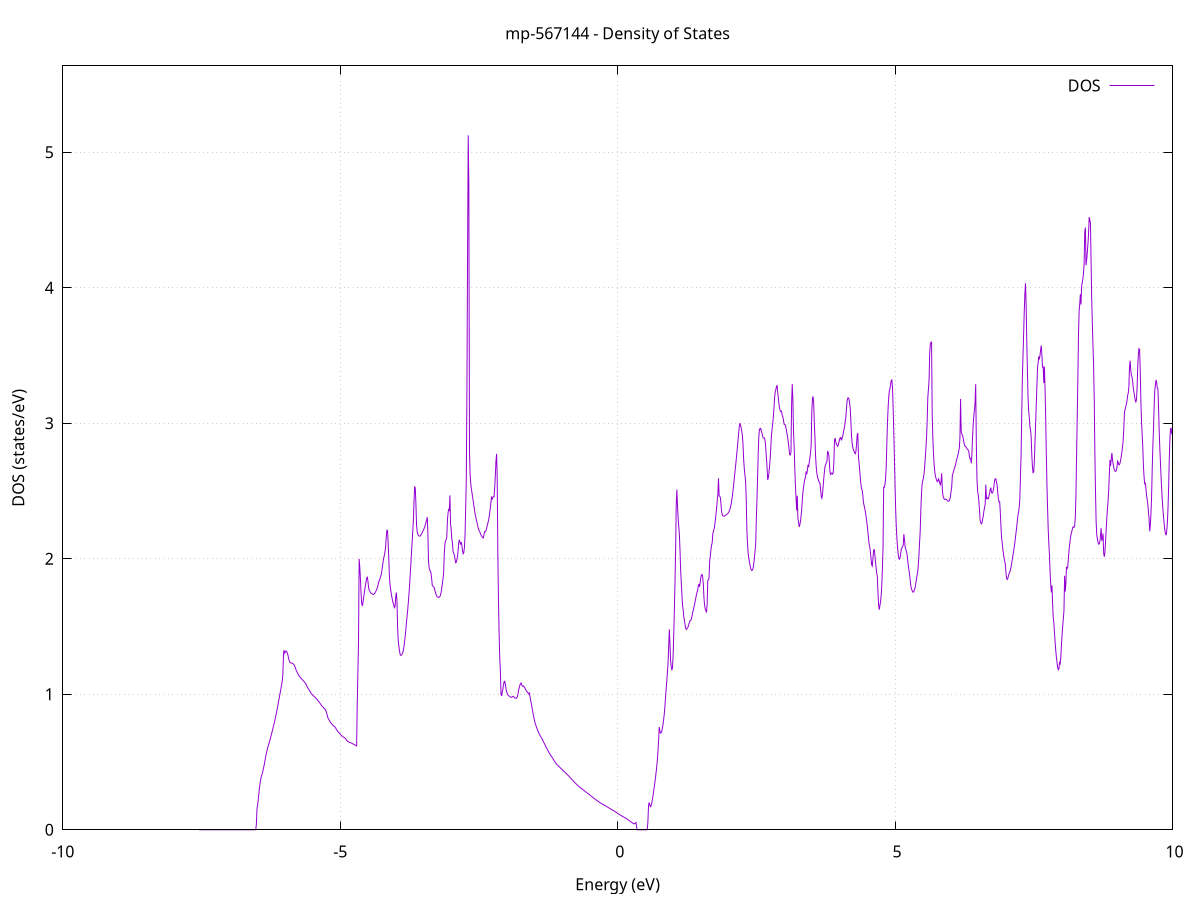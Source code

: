 set title 'mp-567144 - Density of States'
set xlabel 'Energy (eV)'
set ylabel 'DOS (states/eV)'
set grid
set xrange [-10:10]
set yrange [0:5.638]
set xzeroaxis lt -1
set terminal png size 800,600
set output 'mp-567144_dos_gnuplot.png'
plot '-' using 1:2 with lines title 'DOS'
-7.544700 0.000000
-7.533300 0.000000
-7.522000 0.000000
-7.510600 0.000000
-7.499200 0.000000
-7.487900 0.000000
-7.476500 0.000000
-7.465200 0.000000
-7.453800 0.000000
-7.442400 0.000000
-7.431100 0.000000
-7.419700 0.000000
-7.408300 0.000000
-7.397000 0.000000
-7.385600 0.000000
-7.374300 0.000000
-7.362900 0.000000
-7.351500 0.000000
-7.340200 0.000000
-7.328800 0.000000
-7.317400 0.000000
-7.306100 0.000000
-7.294700 0.000000
-7.283400 0.000000
-7.272000 0.000000
-7.260600 0.000000
-7.249300 0.000000
-7.237900 0.000000
-7.226600 0.000000
-7.215200 0.000000
-7.203800 0.000000
-7.192500 0.000000
-7.181100 0.000000
-7.169700 0.000000
-7.158400 0.000000
-7.147000 0.000000
-7.135700 0.000000
-7.124300 0.000000
-7.112900 0.000000
-7.101600 0.000000
-7.090200 0.000000
-7.078800 0.000000
-7.067500 0.000000
-7.056100 0.000000
-7.044800 0.000000
-7.033400 0.000000
-7.022000 0.000000
-7.010700 0.000000
-6.999300 0.000000
-6.988000 0.000000
-6.976600 0.000000
-6.965200 0.000000
-6.953900 0.000000
-6.942500 0.000000
-6.931100 0.000000
-6.919800 0.000000
-6.908400 0.000000
-6.897100 0.000000
-6.885700 0.000000
-6.874300 0.000000
-6.863000 0.000000
-6.851600 0.000000
-6.840200 0.000000
-6.828900 0.000000
-6.817500 0.000000
-6.806200 0.000000
-6.794800 0.000000
-6.783400 0.000000
-6.772100 0.000000
-6.760700 0.000000
-6.749400 0.000000
-6.738000 0.000000
-6.726600 0.000000
-6.715300 0.000000
-6.703900 0.000000
-6.692500 0.000000
-6.681200 0.000000
-6.669800 0.000000
-6.658500 0.000000
-6.647100 0.000000
-6.635700 0.000000
-6.624400 0.000000
-6.613000 0.000000
-6.601600 0.000000
-6.590300 0.000000
-6.578900 0.000000
-6.567600 0.000000
-6.556200 0.000000
-6.544800 0.000000
-6.533500 0.000000
-6.522100 0.000000
-6.510800 0.043400
-6.499400 0.158200
-6.488000 0.184500
-6.476700 0.225600
-6.465300 0.269200
-6.453900 0.315200
-6.442600 0.350100
-6.431200 0.376000
-6.419900 0.396600
-6.408500 0.409000
-6.397100 0.426600
-6.385800 0.447200
-6.374400 0.470100
-6.363000 0.494500
-6.351700 0.519400
-6.340300 0.544700
-6.329000 0.567900
-6.317600 0.587500
-6.306200 0.606200
-6.294900 0.622900
-6.283500 0.636900
-6.272200 0.653700
-6.260800 0.671500
-6.249400 0.689300
-6.238100 0.706600
-6.226700 0.725000
-6.215300 0.743700
-6.204000 0.762500
-6.192600 0.781900
-6.181300 0.801800
-6.169900 0.823000
-6.158500 0.845300
-6.147200 0.867900
-6.135800 0.891000
-6.124400 0.915200
-6.113100 0.940900
-6.101700 0.967100
-6.090400 0.993000
-6.079000 1.018600
-6.067600 1.043800
-6.056300 1.070100
-6.044900 1.096500
-6.033600 1.150500
-6.022200 1.300400
-6.010800 1.325400
-5.999500 1.303300
-5.988100 1.314800
-5.976700 1.319000
-5.965400 1.315400
-5.954000 1.305000
-5.942700 1.288900
-5.931300 1.268600
-5.919900 1.248900
-5.908600 1.237300
-5.897200 1.233100
-5.885800 1.232000
-5.874500 1.230300
-5.863100 1.228000
-5.851800 1.225400
-5.840400 1.222100
-5.829000 1.215900
-5.817700 1.205500
-5.806300 1.192600
-5.795000 1.179600
-5.783600 1.168800
-5.772200 1.158900
-5.760900 1.149900
-5.749500 1.141600
-5.738100 1.134400
-5.726800 1.127800
-5.715400 1.122600
-5.704100 1.117400
-5.692700 1.112200
-5.681300 1.107100
-5.670000 1.101900
-5.658600 1.096900
-5.647200 1.091700
-5.635900 1.086100
-5.624500 1.080100
-5.613200 1.072800
-5.601800 1.060300
-5.590400 1.051300
-5.579100 1.043800
-5.567700 1.036500
-5.556400 1.029300
-5.545000 1.021800
-5.533600 1.013900
-5.522300 1.005900
-5.510900 1.000100
-5.499500 0.995100
-5.488200 0.990500
-5.476800 0.986200
-5.465500 0.982000
-5.454100 0.977600
-5.442700 0.972700
-5.431400 0.967600
-5.420000 0.962500
-5.408600 0.957100
-5.397300 0.951600
-5.385900 0.945800
-5.374600 0.939700
-5.363200 0.933100
-5.351800 0.926100
-5.340500 0.919400
-5.329100 0.913300
-5.317800 0.907900
-5.306400 0.903800
-5.295000 0.898300
-5.283700 0.894600
-5.272300 0.889700
-5.260900 0.881000
-5.249600 0.868400
-5.238200 0.852200
-5.226900 0.832600
-5.215500 0.821700
-5.204100 0.813200
-5.192800 0.805100
-5.181400 0.797500
-5.170000 0.790400
-5.158700 0.783900
-5.147300 0.778100
-5.136000 0.772900
-5.124600 0.768400
-5.113200 0.764900
-5.101900 0.762600
-5.090500 0.756700
-5.079200 0.748400
-5.067800 0.740700
-5.056400 0.733600
-5.045100 0.727300
-5.033700 0.721600
-5.022300 0.715800
-5.011000 0.710600
-4.999600 0.705600
-4.988300 0.700500
-4.976900 0.695600
-4.965500 0.691400
-4.954200 0.687800
-4.942800 0.684600
-4.931400 0.681600
-4.920100 0.678800
-4.908700 0.674500
-4.897400 0.668800
-4.886000 0.661800
-4.874600 0.655900
-4.863300 0.651600
-4.851900 0.648900
-4.840500 0.646900
-4.829200 0.644900
-4.817800 0.642900
-4.806500 0.640900
-4.795100 0.638700
-4.783700 0.636500
-4.772400 0.634200
-4.761000 0.631800
-4.749700 0.629400
-4.738300 0.626800
-4.726900 0.624200
-4.715600 0.621600
-4.704200 0.619000
-4.692800 0.939000
-4.681500 1.163800
-4.670100 1.395200
-4.658800 1.999000
-4.647400 1.938100
-4.636000 1.852200
-4.624700 1.749400
-4.613300 1.674700
-4.601900 1.651100
-4.590600 1.675100
-4.579200 1.710000
-4.567900 1.743300
-4.556500 1.775100
-4.545100 1.805100
-4.533800 1.833500
-4.522400 1.859100
-4.511100 1.864200
-4.499700 1.830700
-4.488300 1.785400
-4.477000 1.768900
-4.465600 1.758600
-4.454200 1.749900
-4.442900 1.744600
-4.431500 1.742500
-4.420200 1.741100
-4.408800 1.738100
-4.397400 1.736700
-4.386100 1.740600
-4.374700 1.746700
-4.363300 1.755700
-4.352000 1.765600
-4.340600 1.776500
-4.329300 1.788900
-4.317900 1.805900
-4.306500 1.830100
-4.295200 1.840300
-4.283800 1.853000
-4.272500 1.867900
-4.261100 1.882500
-4.249700 1.911600
-4.238400 1.943200
-4.227000 1.977500
-4.215600 2.006700
-4.204300 2.025700
-4.192900 2.052100
-4.181600 2.086600
-4.170200 2.161400
-4.158800 2.211400
-4.147500 2.209100
-4.136100 2.117200
-4.124700 2.004400
-4.113400 1.868000
-4.102000 1.809500
-4.090700 1.771900
-4.079300 1.741500
-4.067900 1.714800
-4.056600 1.691700
-4.045200 1.671000
-4.033900 1.654000
-4.022500 1.639500
-4.011100 1.649800
-3.999800 1.721100
-3.988400 1.751500
-3.977000 1.680700
-3.965700 1.495300
-3.954300 1.395100
-3.943000 1.355100
-3.931600 1.321000
-3.920200 1.294000
-3.908900 1.286500
-3.897500 1.290000
-3.886100 1.295100
-3.874800 1.305400
-3.863400 1.321400
-3.852100 1.349300
-3.840700 1.385600
-3.829300 1.426700
-3.818000 1.472400
-3.806600 1.530400
-3.795300 1.573800
-3.783900 1.622400
-3.772500 1.677100
-3.761200 1.738500
-3.749800 1.804900
-3.738400 1.882100
-3.727100 1.961600
-3.715700 2.042700
-3.704400 2.122600
-3.693000 2.198500
-3.681600 2.281200
-3.670300 2.421300
-3.658900 2.530200
-3.647500 2.524300
-3.636200 2.411400
-3.624800 2.254200
-3.613500 2.200700
-3.602100 2.183100
-3.590700 2.172600
-3.579400 2.168000
-3.568000 2.167000
-3.556700 2.169700
-3.545300 2.176800
-3.533900 2.184400
-3.522600 2.192800
-3.511200 2.202400
-3.499800 2.212700
-3.488500 2.224000
-3.477100 2.236900
-3.465800 2.252300
-3.454400 2.269400
-3.443000 2.287700
-3.431700 2.307400
-3.420300 2.199900
-3.408900 1.981900
-3.397600 1.935800
-3.386200 1.914400
-3.374900 1.911400
-3.363500 1.892800
-3.352100 1.851600
-3.340800 1.804300
-3.329400 1.798000
-3.318100 1.792100
-3.306700 1.789200
-3.295300 1.771300
-3.284000 1.752600
-3.272600 1.738100
-3.261200 1.725700
-3.249900 1.719700
-3.238500 1.716000
-3.227200 1.715000
-3.215800 1.717100
-3.204400 1.721800
-3.193100 1.730500
-3.181700 1.751500
-3.170300 1.781800
-3.159000 1.816800
-3.147600 1.852800
-3.136300 1.897500
-3.124900 2.033500
-3.113500 2.105900
-3.102200 2.130900
-3.090800 2.143100
-3.079500 2.158000
-3.068100 2.285400
-3.056700 2.338300
-3.045400 2.362900
-3.034000 2.353400
-3.022600 2.468000
-3.011300 2.252800
-2.999900 2.215300
-2.988600 2.146900
-2.977200 2.116400
-2.965800 2.054200
-2.954500 2.040000
-2.943100 2.029700
-2.931700 2.002100
-2.920400 1.970500
-2.909000 1.973600
-2.897700 1.993000
-2.886300 2.017800
-2.874900 2.061500
-2.863600 2.121500
-2.852200 2.140200
-2.840900 2.121200
-2.829500 2.104800
-2.818100 2.123400
-2.806800 2.095900
-2.795400 2.061000
-2.784000 2.033400
-2.772700 2.046600
-2.761300 2.083500
-2.750000 2.179800
-2.738600 2.381900
-2.727200 2.600000
-2.715900 3.280300
-2.704500 4.273700
-2.693100 5.125500
-2.681800 4.760100
-2.670400 2.800200
-2.659100 2.623700
-2.647700 2.554100
-2.636300 2.517100
-2.625000 2.486200
-2.613600 2.455200
-2.602300 2.422900
-2.590900 2.389800
-2.579500 2.358200
-2.568200 2.330500
-2.556800 2.305600
-2.545400 2.284200
-2.534100 2.267300
-2.522700 2.243700
-2.511400 2.224300
-2.500000 2.210000
-2.488600 2.201900
-2.477300 2.191600
-2.465900 2.179500
-2.454500 2.170100
-2.443200 2.162700
-2.431800 2.156800
-2.420500 2.153600
-2.409100 2.178800
-2.397700 2.200300
-2.386400 2.199000
-2.375000 2.207100
-2.363700 2.220300
-2.352300 2.239600
-2.340900 2.259600
-2.329600 2.279600
-2.318200 2.303900
-2.306800 2.337400
-2.295500 2.373900
-2.284100 2.414000
-2.272800 2.459800
-2.261400 2.441500
-2.250000 2.453000
-2.238700 2.459000
-2.227300 2.458300
-2.215900 2.524100
-2.204600 2.611500
-2.193200 2.720400
-2.181900 2.774300
-2.170500 2.601700
-2.159100 2.028000
-2.147800 1.695500
-2.136400 1.450300
-2.125100 1.271900
-2.113700 1.172000
-2.102300 1.001500
-2.091000 0.987100
-2.079600 1.018300
-2.068200 1.039900
-2.056900 1.069700
-2.045500 1.094600
-2.034200 1.096200
-2.022800 1.069800
-2.011400 1.038200
-2.000100 1.017800
-1.988700 1.004900
-1.977300 0.994000
-1.966000 0.989900
-1.954600 0.986900
-1.943300 0.983100
-1.931900 0.979400
-1.920500 0.977900
-1.909200 0.978400
-1.897800 0.982000
-1.886500 0.985700
-1.875100 0.981600
-1.863700 0.978200
-1.852400 0.974500
-1.841000 0.971600
-1.829600 0.970300
-1.818300 0.972600
-1.806900 0.983500
-1.795600 1.002400
-1.784200 1.029900
-1.772800 1.050800
-1.761500 1.067700
-1.750100 1.080800
-1.738700 1.083000
-1.727400 1.068200
-1.716000 1.059100
-1.704700 1.060700
-1.693300 1.060800
-1.681900 1.053300
-1.670600 1.045200
-1.659200 1.036600
-1.647900 1.028400
-1.636500 1.021600
-1.625100 1.015400
-1.613800 1.009100
-1.602400 1.002400
-1.591000 1.009700
-1.579700 0.983100
-1.568300 0.957100
-1.557000 0.931700
-1.545600 0.907000
-1.534200 0.881700
-1.522900 0.855400
-1.511500 0.830600
-1.500100 0.808700
-1.488800 0.790200
-1.477400 0.775600
-1.466100 0.761800
-1.454700 0.748700
-1.443300 0.736600
-1.432000 0.725200
-1.420600 0.714400
-1.409300 0.704400
-1.397900 0.696000
-1.386500 0.687900
-1.375200 0.679600
-1.363800 0.671800
-1.352400 0.662400
-1.341100 0.652800
-1.329700 0.643500
-1.318400 0.634200
-1.307000 0.625000
-1.295600 0.615900
-1.284300 0.606800
-1.272900 0.597900
-1.261500 0.588800
-1.250200 0.579900
-1.238800 0.570900
-1.227500 0.563400
-1.216100 0.556100
-1.204700 0.548800
-1.193400 0.541600
-1.182000 0.534500
-1.170700 0.527300
-1.159300 0.520100
-1.147900 0.512800
-1.136600 0.505500
-1.125200 0.498300
-1.113800 0.491600
-1.102500 0.485600
-1.091100 0.480300
-1.079800 0.475200
-1.068400 0.470600
-1.057000 0.466200
-1.045700 0.461800
-1.034300 0.457500
-1.022900 0.453100
-1.011600 0.448700
-1.000200 0.444300
-0.988900 0.439900
-0.977500 0.435500
-0.966100 0.431000
-0.954800 0.426500
-0.943400 0.421900
-0.932100 0.417300
-0.920700 0.412700
-0.909300 0.408100
-0.898000 0.403400
-0.886600 0.398700
-0.875200 0.393800
-0.863900 0.388800
-0.852500 0.383700
-0.841200 0.378700
-0.829800 0.373700
-0.818400 0.368600
-0.807100 0.363500
-0.795700 0.358500
-0.784300 0.353600
-0.773000 0.348800
-0.761600 0.344000
-0.750300 0.339200
-0.738900 0.334500
-0.727500 0.329900
-0.716200 0.325500
-0.704800 0.321500
-0.693500 0.317800
-0.682100 0.314300
-0.670700 0.311000
-0.659400 0.307400
-0.648000 0.303600
-0.636600 0.299900
-0.625300 0.296300
-0.613900 0.292600
-0.602600 0.288900
-0.591200 0.285300
-0.579800 0.281600
-0.568500 0.278000
-0.557100 0.274400
-0.545700 0.270800
-0.534400 0.267200
-0.523000 0.263600
-0.511700 0.260000
-0.500300 0.256300
-0.488900 0.252700
-0.477600 0.249000
-0.466200 0.245300
-0.454900 0.241700
-0.443500 0.238000
-0.432100 0.234300
-0.420800 0.230600
-0.409400 0.227000
-0.398000 0.223300
-0.386700 0.219900
-0.375300 0.216700
-0.364000 0.213400
-0.352600 0.209800
-0.341200 0.206300
-0.329900 0.203000
-0.318500 0.199900
-0.307100 0.197200
-0.295800 0.194600
-0.284400 0.192200
-0.273100 0.189700
-0.261700 0.187200
-0.250300 0.184600
-0.239000 0.182000
-0.227600 0.179300
-0.216300 0.176600
-0.204900 0.173700
-0.193500 0.170700
-0.182200 0.167800
-0.170800 0.164800
-0.159400 0.161900
-0.148100 0.159000
-0.136700 0.156100
-0.125400 0.153400
-0.114000 0.150700
-0.102600 0.148200
-0.091300 0.145600
-0.079900 0.142800
-0.068500 0.139900
-0.057200 0.137100
-0.045800 0.134100
-0.034500 0.130800
-0.023100 0.127600
-0.011700 0.124400
-0.000400 0.121300
0.011000 0.118100
0.022400 0.115000
0.033700 0.112000
0.045100 0.109100
0.056400 0.106200
0.067800 0.103500
0.079200 0.101000
0.090500 0.098500
0.101900 0.096000
0.113200 0.093300
0.124600 0.090500
0.136000 0.087700
0.147300 0.084800
0.158700 0.082200
0.170100 0.079100
0.181400 0.075700
0.192800 0.072300
0.204100 0.068900
0.215500 0.065500
0.226900 0.062200
0.238200 0.058900
0.249600 0.055600
0.261000 0.052400
0.272300 0.049100
0.283700 0.045900
0.295000 0.043900
0.306400 0.044600
0.317800 0.051200
0.329100 0.053800
0.340500 0.028300
0.351800 0.000000
0.363200 0.000000
0.374600 0.000000
0.385900 0.000000
0.397300 0.000000
0.408700 0.000000
0.420000 0.000000
0.431400 0.000000
0.442700 0.000000
0.454100 0.000000
0.465500 0.000000
0.476800 0.000000
0.488200 0.000000
0.499600 0.000000
0.510900 0.000000
0.522300 0.000000
0.533600 0.000000
0.545000 0.056500
0.556400 0.176300
0.567700 0.201800
0.579100 0.184600
0.590400 0.170600
0.601800 0.175400
0.613200 0.193000
0.624500 0.218600
0.635900 0.247400
0.647300 0.278400
0.658600 0.311100
0.670000 0.345500
0.681300 0.381700
0.692700 0.421000
0.704100 0.464800
0.715400 0.515500
0.726800 0.578400
0.738200 0.660500
0.749500 0.758100
0.760900 0.731000
0.772200 0.713600
0.783600 0.716600
0.795000 0.724400
0.806300 0.753000
0.817700 0.777700
0.829000 0.811600
0.840400 0.855600
0.851800 0.909900
0.863100 0.973600
0.874500 1.040200
0.885900 1.101300
0.897200 1.160800
0.908600 1.232300
0.919900 1.350300
0.931300 1.479400
0.942700 1.372300
0.954000 1.250100
0.965400 1.205600
0.976800 1.177300
0.988100 1.195300
0.999500 1.284500
1.010800 1.433900
1.022200 1.626900
1.033600 1.821600
1.044900 2.068200
1.056300 2.404800
1.067600 2.510500
1.079000 2.388900
1.090400 2.300400
1.101700 2.238300
1.113100 2.177000
1.124500 2.055800
1.135800 1.914600
1.147200 1.818200
1.158500 1.731100
1.169900 1.654900
1.181300 1.622500
1.192600 1.567800
1.204000 1.543500
1.215400 1.513600
1.226700 1.484400
1.238100 1.478300
1.249400 1.483000
1.260800 1.491500
1.272200 1.499400
1.283500 1.518700
1.294900 1.532200
1.306200 1.544100
1.317600 1.544700
1.329000 1.555800
1.340300 1.578900
1.351700 1.601300
1.363100 1.621900
1.374400 1.641600
1.385800 1.663200
1.397100 1.685500
1.408500 1.710400
1.419900 1.734300
1.431200 1.754300
1.442600 1.770200
1.454000 1.799300
1.465300 1.813900
1.476700 1.793500
1.488000 1.830800
1.499400 1.862100
1.510800 1.881700
1.522100 1.884200
1.533500 1.863400
1.544800 1.809300
1.556200 1.707800
1.567600 1.653900
1.578900 1.628800
1.590300 1.614800
1.601700 1.603800
1.613000 1.666200
1.624400 1.840300
1.635700 1.843200
1.647100 1.857000
1.658500 1.982900
1.669800 2.019100
1.681200 2.066000
1.692600 2.100400
1.703900 2.117800
1.715300 2.186300
1.726600 2.202000
1.738000 2.220700
1.749400 2.246200
1.760700 2.284700
1.772100 2.328200
1.783400 2.375900
1.794800 2.429200
1.806200 2.474100
1.817500 2.593500
1.828900 2.464800
1.840300 2.462100
1.851600 2.451200
1.863000 2.398600
1.874300 2.349100
1.885700 2.324500
1.897100 2.316800
1.908400 2.315500
1.919800 2.314300
1.931200 2.317300
1.942500 2.320600
1.953900 2.323700
1.965200 2.326900
1.976600 2.331400
1.988000 2.336200
1.999300 2.341900
2.010700 2.351500
2.022000 2.364000
2.033400 2.380900
2.044800 2.402100
2.056100 2.430500
2.067500 2.464600
2.078900 2.503000
2.090200 2.545600
2.101600 2.590000
2.112900 2.635700
2.124300 2.679800
2.135700 2.724900
2.147000 2.774600
2.158400 2.825500
2.169800 2.876200
2.181100 2.926700
2.192500 2.974000
2.203800 3.001500
2.215200 2.984800
2.226600 2.966000
2.237900 2.938700
2.249300 2.904800
2.260600 2.835900
2.272000 2.724300
2.283400 2.662700
2.294700 2.612700
2.306100 2.577100
2.317500 2.434200
2.328800 2.220300
2.340200 2.114300
2.351500 2.043800
2.362900 2.006500
2.374300 1.978800
2.385600 1.953300
2.397000 1.930900
2.408400 1.916600
2.419700 1.913400
2.431100 1.918700
2.442400 1.932600
2.453800 1.964900
2.465200 2.007900
2.476500 2.058200
2.487900 2.105800
2.499200 2.290400
2.510600 2.431800
2.522000 2.594600
2.533300 2.776100
2.544700 2.904500
2.556100 2.957800
2.567400 2.954700
2.578800 2.961500
2.590100 2.945100
2.601500 2.925900
2.612900 2.905500
2.624200 2.891600
2.635600 2.892300
2.647000 2.891100
2.658300 2.869000
2.669700 2.815600
2.681000 2.747600
2.692400 2.680000
2.703800 2.582700
2.715100 2.596800
2.726500 2.635200
2.737800 2.682500
2.749200 2.740500
2.760600 2.824400
2.771900 2.911600
2.783300 2.957700
2.794700 2.994500
2.806000 3.047300
2.817400 3.110000
2.828700 3.187100
2.840100 3.236000
2.851500 3.248600
2.862800 3.273500
2.874200 3.278400
2.885600 3.227200
2.896900 3.182800
2.908300 3.140300
2.919600 3.107400
2.931000 3.091800
2.942400 3.086900
2.953700 3.090100
2.965100 3.058900
2.976400 3.049200
2.987800 3.027500
2.999200 2.993600
3.010500 2.991500
3.021900 2.988300
3.033300 2.968800
3.044600 2.939600
3.056000 2.913400
3.067300 2.888400
3.078700 2.848600
3.090100 2.807600
3.101400 2.767300
3.112800 2.766400
3.124200 2.787700
3.135500 3.152300
3.146900 3.289800
3.158200 3.167100
3.169600 2.942700
3.181000 2.827500
3.192300 2.678000
3.203700 2.544000
3.215000 2.451200
3.226400 2.357100
3.237800 2.465300
3.249100 2.296700
3.260500 2.270800
3.271900 2.235000
3.283200 2.250500
3.294600 2.275600
3.305900 2.314100
3.317300 2.366700
3.328700 2.438900
3.340000 2.492800
3.351400 2.532700
3.362800 2.565900
3.374100 2.587700
3.385500 2.605100
3.396800 2.644800
3.408200 2.623800
3.419600 2.653700
3.430900 2.693600
3.442300 2.675900
3.453600 2.713900
3.465000 2.744300
3.476400 2.784500
3.487700 2.835100
3.499100 3.081000
3.510500 3.183400
3.521800 3.198600
3.533200 3.146100
3.544500 3.002300
3.555900 2.894900
3.567300 2.756200
3.578600 2.680600
3.590000 2.633600
3.601400 2.605200
3.612700 2.588900
3.624100 2.574500
3.635400 2.564400
3.646800 2.553600
3.658200 2.513800
3.669500 2.458000
3.680900 2.447300
3.692200 2.476500
3.703600 2.536500
3.715000 2.591200
3.726300 2.642500
3.737700 2.682000
3.749100 2.696200
3.760400 2.708700
3.771800 2.719300
3.783100 2.791900
3.794500 2.787700
3.805900 2.766400
3.817200 2.700500
3.828600 2.633500
3.840000 2.621600
3.851300 2.632400
3.862700 2.633200
3.874000 2.625600
3.885400 2.634600
3.896800 2.709400
3.908100 2.876000
3.919500 2.890700
3.930800 2.862900
3.942200 2.846800
3.953600 2.836700
3.964900 2.830600
3.976300 2.839900
3.987700 2.858700
3.999000 2.878700
4.010400 2.894500
4.021700 2.895000
4.033100 2.873900
4.044500 2.888400
4.055800 2.906800
4.067200 2.928500
4.078600 2.953100
4.089900 2.978600
4.101300 3.010500
4.112600 3.045700
4.124000 3.106100
4.135400 3.163900
4.146700 3.186700
4.158100 3.188100
4.169400 3.178400
4.180800 3.149300
4.192200 3.106200
4.203500 3.016800
4.214900 2.905400
4.226300 2.853400
4.237600 2.824500
4.249000 2.804400
4.260300 2.794500
4.271700 2.782200
4.283100 2.775300
4.294400 2.793700
4.305800 2.844300
4.317200 2.913300
4.328500 2.927800
4.339900 2.753100
4.351200 2.709500
4.362600 2.654800
4.374000 2.594900
4.385300 2.545500
4.396700 2.516000
4.408000 2.503900
4.419400 2.465500
4.430800 2.412800
4.442100 2.393100
4.453500 2.371200
4.464900 2.345900
4.476200 2.314800
4.487600 2.280000
4.498900 2.243800
4.510300 2.197500
4.521700 2.151500
4.533000 2.105500
4.544400 2.086100
4.555800 2.047400
4.567100 2.001100
4.578500 1.955300
4.589800 1.946400
4.601200 2.003300
4.612600 2.059700
4.623900 2.071100
4.635300 2.031600
4.646600 1.977100
4.658000 1.936400
4.669400 1.894800
4.680700 1.867700
4.692100 1.747400
4.703500 1.660800
4.714800 1.624300
4.726200 1.654300
4.737500 1.681200
4.748900 1.726000
4.760300 1.804500
4.771600 1.925900
4.783000 2.079900
4.794400 2.527400
4.805700 2.525800
4.817100 2.548400
4.828400 2.588300
4.839800 2.671700
4.851200 2.845900
4.862500 2.996100
4.873900 3.107700
4.885300 3.190500
4.896600 3.239400
4.908000 3.254000
4.919300 3.288200
4.930700 3.316000
4.942100 3.320100
4.953400 3.265900
4.964800 3.124400
4.976100 2.942200
4.987500 2.750800
4.998900 2.549100
5.010200 2.368800
5.021600 2.241700
5.033000 2.151700
5.044300 2.086000
5.055700 2.037500
5.067000 2.006200
5.078400 1.997300
5.089800 2.006300
5.101100 2.036000
5.112500 2.072500
5.123900 2.080400
5.135200 2.090700
5.146600 2.099200
5.157900 2.181700
5.169300 2.143300
5.180700 2.090300
5.192000 2.071900
5.203400 2.053900
5.214700 2.036500
5.226100 1.994200
5.237500 1.955000
5.248800 1.919900
5.260200 1.887300
5.271600 1.849800
5.282900 1.804600
5.294300 1.778400
5.305600 1.767900
5.317000 1.755700
5.328400 1.753300
5.339700 1.759900
5.351100 1.773400
5.362500 1.790100
5.373800 1.817300
5.385200 1.848900
5.396500 1.879000
5.407900 1.904500
5.419300 1.955700
5.430600 2.029500
5.442000 2.124000
5.453300 2.207600
5.464700 2.367600
5.476100 2.481600
5.487400 2.549300
5.498800 2.576000
5.510200 2.594900
5.521500 2.626800
5.532900 2.675900
5.544200 2.743100
5.555600 2.810600
5.567000 2.895100
5.578300 3.012500
5.589700 3.189700
5.601100 3.249900
5.612400 3.314600
5.623800 3.517300
5.635100 3.583300
5.646500 3.598000
5.657900 3.599500
5.669200 3.065000
5.680600 2.895700
5.691900 2.777600
5.703300 2.702200
5.714700 2.647600
5.726000 2.613900
5.737400 2.594600
5.748800 2.581100
5.760100 2.568700
5.771500 2.573500
5.782800 2.590300
5.794200 2.579700
5.805600 2.556500
5.816900 2.546100
5.828300 2.566100
5.839700 2.630400
5.851000 2.520000
5.862400 2.467000
5.873700 2.451100
5.885100 2.441200
5.896500 2.437700
5.907800 2.440100
5.919200 2.439300
5.930500 2.434900
5.941900 2.429700
5.953300 2.425800
5.964600 2.424600
5.976000 2.427300
5.987400 2.440600
5.998700 2.462800
6.010100 2.497900
6.021400 2.534500
6.032800 2.614600
6.044200 2.631100
6.055500 2.647400
6.066900 2.663300
6.078300 2.677800
6.089600 2.695200
6.101000 2.714500
6.112300 2.734800
6.123700 2.752000
6.135100 2.770600
6.146400 2.793700
6.157800 2.817300
6.169100 2.892100
6.180500 3.180000
6.191900 2.940400
6.203200 2.921300
6.214600 2.910700
6.226000 2.894800
6.237300 2.866700
6.248700 2.842100
6.260000 2.830500
6.271400 2.830400
6.282800 2.821100
6.294100 2.814200
6.305500 2.806700
6.316900 2.803000
6.328200 2.794100
6.339600 2.754400
6.350900 2.736700
6.362300 2.737900
6.373700 2.704600
6.385000 2.773800
6.396400 2.895800
6.407700 2.989300
6.419100 3.052600
6.430500 3.096700
6.441800 3.151600
6.453200 3.288900
6.464600 2.850900
6.475900 2.590700
6.487300 2.499800
6.498600 2.472400
6.510000 2.426700
6.521400 2.362900
6.532700 2.284400
6.544100 2.266000
6.555500 2.258000
6.566800 2.264100
6.578200 2.293800
6.589500 2.317100
6.600900 2.352200
6.612300 2.379300
6.623600 2.399800
6.635000 2.547000
6.646300 2.440800
6.657700 2.450300
6.669100 2.443400
6.680400 2.442400
6.691800 2.462700
6.703200 2.481400
6.714500 2.510200
6.725900 2.525200
6.737200 2.491400
6.748600 2.484200
6.760000 2.491100
6.771300 2.508700
6.782700 2.538200
6.794100 2.578400
6.805400 2.590600
6.816800 2.589700
6.828100 2.564700
6.839500 2.542100
6.850900 2.487900
6.862200 2.443200
6.873600 2.419900
6.884900 2.421500
6.896300 2.345300
6.907700 2.244200
6.919000 2.159400
6.930400 2.117200
6.941800 2.075700
6.953100 2.036500
6.964500 2.005000
6.975800 1.984800
6.987200 1.958600
6.998600 1.897600
7.009900 1.855000
7.021300 1.847100
7.032700 1.856200
7.044000 1.876500
7.055400 1.891700
7.066700 1.902200
7.078100 1.916200
7.089500 1.937400
7.100800 1.965500
7.112200 1.994900
7.123500 2.024600
7.134900 2.054200
7.146300 2.082600
7.157600 2.113500
7.169000 2.153400
7.180400 2.194300
7.191700 2.234000
7.203100 2.279300
7.214400 2.321500
7.225800 2.343500
7.237200 2.378800
7.248500 2.436300
7.259900 2.613200
7.271300 2.764300
7.282600 3.058800
7.294000 3.327000
7.305300 3.497900
7.316700 3.651500
7.328100 3.822200
7.339400 3.956900
7.350800 4.033900
7.362100 3.876600
7.373500 3.605900
7.384900 3.396500
7.396200 3.192200
7.407600 3.092500
7.419000 3.044700
7.430300 2.975000
7.441700 2.953100
7.453000 2.897500
7.464400 2.765500
7.475800 2.677800
7.487100 2.635500
7.498500 2.640400
7.509900 2.718100
7.521200 2.855200
7.532600 2.987500
7.543900 3.126700
7.555300 3.266300
7.566700 3.405400
7.578000 3.446500
7.589400 3.493300
7.600700 3.472000
7.612100 3.500900
7.623500 3.544300
7.634800 3.573700
7.646200 3.500100
7.657600 3.415100
7.668900 3.417900
7.680300 3.297800
7.691600 3.417200
7.703000 3.252100
7.714400 3.042400
7.725700 2.774500
7.737100 2.548100
7.748500 2.374600
7.759800 2.218800
7.771200 2.112300
7.782500 2.028600
7.793900 1.899800
7.805300 1.810100
7.816600 1.751800
7.828000 1.802700
7.839300 1.663500
7.850700 1.565900
7.862100 1.527500
7.873400 1.451500
7.884800 1.382900
7.896200 1.321900
7.907500 1.274100
7.918900 1.234300
7.930200 1.198000
7.941600 1.181000
7.953000 1.187900
7.964300 1.240600
7.975700 1.219100
7.987100 1.274100
7.998400 1.363900
8.009800 1.435800
8.021100 1.501300
8.032500 1.560300
8.043900 1.616900
8.055200 1.874300
8.066600 1.757600
8.077900 1.817600
8.089300 1.941300
8.100700 1.928100
8.112000 1.938300
8.123400 2.002400
8.134800 2.061200
8.146100 2.104000
8.157500 2.143600
8.168800 2.173600
8.180200 2.193300
8.191600 2.212300
8.202900 2.232900
8.214300 2.236000
8.225700 2.232000
8.237000 2.245100
8.248400 2.307200
8.259700 2.475200
8.271100 2.755500
8.282500 3.038800
8.293800 3.309300
8.305200 3.639500
8.316500 3.822800
8.327900 3.877800
8.339300 3.952300
8.350600 3.877300
8.362000 4.012800
8.373400 4.038000
8.384700 4.068000
8.396100 4.104100
8.407400 4.180700
8.418800 4.414400
8.430200 4.444700
8.441500 4.166300
8.452900 4.207000
8.464300 4.259100
8.475600 4.320500
8.487000 4.401200
8.498300 4.521700
8.509700 4.500900
8.521100 4.477300
8.532400 4.194900
8.543800 3.921600
8.555100 3.743000
8.566500 3.577000
8.577900 3.427900
8.589200 3.193700
8.600600 2.786600
8.612000 2.501600
8.623300 2.278900
8.634700 2.178600
8.646000 2.149100
8.657400 2.120400
8.668800 2.107300
8.680100 2.111300
8.691500 2.127600
8.702900 2.172200
8.714200 2.226700
8.725600 2.133200
8.736900 2.149900
8.748300 2.186200
8.759700 2.040700
8.771000 2.015300
8.782400 2.047500
8.793700 2.132600
8.805100 2.217700
8.816500 2.304300
8.827800 2.367400
8.839200 2.426900
8.850600 2.512800
8.861900 2.623900
8.873300 2.729600
8.884600 2.685900
8.896000 2.737900
8.907400 2.781500
8.918700 2.732000
8.930100 2.700300
8.941500 2.672600
8.952800 2.653900
8.964200 2.647500
8.975500 2.644800
8.986900 2.651600
8.998300 2.673300
9.009600 2.720800
9.021000 2.712500
9.032300 2.693500
9.043700 2.694400
9.055100 2.706900
9.066400 2.730400
9.077800 2.759500
9.089200 2.792900
9.100500 2.830500
9.111900 2.876800
9.123200 2.967700
9.134600 3.085900
9.146000 3.100200
9.157300 3.124200
9.168700 3.139500
9.180100 3.165700
9.191400 3.204700
9.202800 3.224600
9.214100 3.271000
9.225500 3.419500
9.236900 3.461200
9.248200 3.388400
9.259600 3.353400
9.270900 3.341900
9.282300 3.308200
9.293700 3.257200
9.305000 3.228700
9.316400 3.201900
9.327800 3.170100
9.339100 3.154200
9.350500 3.175700
9.361800 3.259300
9.373200 3.414800
9.384600 3.506000
9.395900 3.550900
9.407300 3.545000
9.418700 3.391600
9.430000 3.164800
9.441400 3.010200
9.452700 2.924200
9.464100 2.829300
9.475500 2.689900
9.486800 2.608800
9.498200 2.553800
9.509500 2.557900
9.520900 2.518100
9.532300 2.469200
9.543600 2.435500
9.555000 2.401400
9.566400 2.348500
9.577700 2.294200
9.589100 2.203200
9.600400 2.247200
9.611800 2.332000
9.623200 2.460000
9.634500 2.660200
9.645900 2.826300
9.657300 2.959500
9.668600 3.112300
9.680000 3.239800
9.691300 3.279500
9.702700 3.320300
9.714100 3.302800
9.725400 3.260400
9.736800 3.257000
9.748100 3.128600
9.759500 2.952100
9.770900 2.820700
9.782200 2.713300
9.793600 2.609200
9.805000 2.514200
9.816300 2.431500
9.827700 2.362600
9.839000 2.306700
9.850400 2.256200
9.861800 2.213000
9.873100 2.186700
9.884500 2.174200
9.895900 2.204800
9.907200 2.263300
9.918600 2.367100
9.929900 2.522300
9.941300 2.724300
9.952700 2.876100
9.964000 2.960900
9.975400 2.962800
9.986800 2.924400
9.998100 2.926600
10.009500 2.961600
10.020800 3.035900
10.032200 3.222500
10.043600 3.487400
10.054900 3.495200
10.066300 3.379600
10.077600 3.458500
10.089000 3.539900
10.100400 3.599300
10.111700 3.661800
10.123100 3.742700
10.134500 3.865300
10.145800 4.099700
10.157200 4.352500
10.168500 4.604600
10.179900 4.765500
10.191300 4.789100
10.202600 4.693900
10.214000 4.685800
10.225400 4.041000
10.236700 3.497400
10.248100 3.134300
10.259400 2.805200
10.270800 2.429500
10.282200 2.125100
10.293500 1.697500
10.304900 1.463100
10.316200 1.375100
10.327600 1.312400
10.339000 1.255600
10.350300 1.210400
10.361700 1.178000
10.373100 1.157300
10.384400 1.143800
10.395800 1.130400
10.407100 1.114600
10.418500 1.094200
10.429900 1.072300
10.441200 1.055000
10.452600 1.045300
10.464000 1.038300
10.475300 1.033900
10.486700 1.032500
10.498000 1.034500
10.509400 1.039700
10.520800 1.048100
10.532100 1.060300
10.543500 1.077500
10.554800 1.099500
10.566200 1.125700
10.577600 1.152200
10.588900 1.115800
10.600300 1.084800
10.611700 1.092100
10.623000 1.149100
10.634400 1.183100
10.645700 1.156600
10.657100 1.136900
10.668500 1.123200
10.679800 1.114300
10.691200 1.107700
10.702600 1.102900
10.713900 1.099900
10.725300 1.099000
10.736600 1.099100
10.748000 1.100800
10.759400 1.103800
10.770700 1.109300
10.782100 1.115400
10.793400 1.112700
10.804800 1.101200
10.816200 1.086100
10.827500 1.088000
10.838900 1.090600
10.850300 1.094000
10.861600 1.098800
10.873000 1.104800
10.884300 1.111800
10.895700 1.118600
10.907100 1.125100
10.918400 1.131500
10.929800 1.138300
10.941200 1.145300
10.952500 1.152900
10.963900 1.161100
10.975200 1.170700
10.986600 1.195200
10.998000 1.233500
11.009300 1.267800
11.020700 1.301100
11.032000 1.338400
11.043400 1.382000
11.054800 1.448700
11.066100 1.526600
11.077500 1.584700
11.088900 1.620400
11.100200 1.635300
11.111600 1.628400
11.122900 1.594900
11.134300 1.632600
11.145700 1.682600
11.157000 1.718300
11.168400 1.706500
11.179800 1.687200
11.191100 1.714100
11.202500 1.746700
11.213800 1.790200
11.225200 1.840800
11.236600 1.898700
11.247900 1.961500
11.259300 2.030000
11.270600 2.109300
11.282000 2.219100
11.293400 2.367500
11.304700 2.631200
11.316100 2.847800
11.327500 2.741500
11.338800 2.797400
11.350200 2.795200
11.361500 2.733500
11.372900 2.735100
11.384300 2.621800
11.395600 2.592400
11.407000 2.583400
11.418400 2.592600
11.429700 2.606000
11.441100 2.616300
11.452400 2.627600
11.463800 2.642100
11.475200 2.651100
11.486500 2.652300
11.497900 2.661500
11.509200 2.674800
11.520600 2.678000
11.532000 2.658100
11.543300 2.633000
11.554700 2.643400
11.566100 2.667400
11.577400 2.678900
11.588800 2.686800
11.600100 2.689600
11.611500 2.683500
11.622900 2.676000
11.634200 2.667800
11.645600 2.643100
11.657000 2.595300
11.668300 2.557300
11.679700 2.544100
11.691000 2.562400
11.702400 2.584800
11.713800 2.600700
11.725100 2.625200
11.736500 2.642700
11.747800 2.663800
11.759200 2.690600
11.770600 2.727000
11.781900 2.791200
11.793300 2.789000
11.804700 2.784800
11.816000 2.797500
11.827400 2.846400
11.838700 2.923700
11.850100 3.014700
11.861500 3.147600
11.872800 3.193900
11.884200 3.218200
11.895600 3.310000
11.906900 3.249500
11.918300 3.211500
11.929600 3.042700
11.941000 3.012400
11.952400 2.776100
11.963700 2.708600
11.975100 2.756800
11.986400 2.860200
11.997800 2.957700
12.009200 3.065500
12.020500 3.235700
12.031900 3.478000
12.043300 3.868000
12.054600 4.074900
12.066000 4.060000
12.077300 3.948000
12.088700 3.839700
12.100100 3.733700
12.111400 3.573700
12.122800 3.360700
12.134200 3.338100
12.145500 3.317800
12.156900 3.268000
12.168200 3.192000
12.179600 3.145200
12.191000 3.109000
12.202300 3.117600
12.213700 3.127700
12.225000 3.101400
12.236400 2.900700
12.247800 2.874700
12.259100 2.879600
12.270500 2.885400
12.281900 2.892200
12.293200 2.903000
12.304600 2.922300
12.315900 2.943900
12.327300 2.967500
12.338700 2.995900
12.350000 3.036700
12.361400 3.050400
12.372800 3.035000
12.384100 3.013800
12.395500 2.992300
12.406800 2.974700
12.418200 2.850000
12.429600 2.801600
12.440900 2.822700
12.452300 2.829100
12.463600 2.738900
12.475000 2.680600
12.486400 2.632600
12.497700 2.604900
12.509100 2.620400
12.520500 2.687200
12.531800 2.759900
12.543200 2.881600
12.554500 3.034200
12.565900 3.016900
12.577300 3.073000
12.588600 3.132500
12.600000 3.265900
12.611400 3.423000
12.622700 3.541200
12.634100 3.629400
12.645400 3.821000
12.656800 3.902900
12.668200 3.863400
12.679500 3.844900
12.690900 3.689400
12.702200 3.711200
12.713600 3.718800
12.725000 3.742100
12.736300 3.774000
12.747700 3.641800
12.759100 3.461100
12.770400 3.350200
12.781800 3.293500
12.793100 3.257300
12.804500 3.086000
12.815900 3.007400
12.827200 2.989500
12.838600 2.978600
12.850000 2.968600
12.861300 2.979500
12.872700 2.982000
12.884000 2.965700
12.895400 2.941400
12.906800 2.907000
12.918100 2.860600
12.929500 2.801000
12.940800 2.722700
12.952200 2.654200
12.963600 2.610400
12.974900 2.540500
12.986300 2.445100
12.997700 2.360300
13.009000 2.276300
13.020400 2.198100
13.031700 2.111100
13.043100 2.051500
13.054500 1.998100
13.065800 1.945900
13.077200 1.896000
13.088600 1.850800
13.099900 1.803400
13.111300 1.757000
13.122600 1.713700
13.134000 1.667800
13.145400 1.609700
13.156700 1.573700
13.168100 1.551700
13.179400 1.547900
13.190800 1.549000
13.202200 1.553800
13.213500 1.552800
13.224900 1.547900
13.236300 1.547600
13.247600 1.553800
13.259000 1.557700
13.270300 1.529000
13.281700 1.474200
13.293100 1.452900
13.304400 1.470900
13.315800 1.470800
13.327200 1.447900
13.338500 1.435600
13.349900 1.430300
13.361200 1.428600
13.372600 1.436400
13.384000 1.469300
13.395300 1.520000
13.406700 1.630000
13.418000 1.815100
13.429400 1.819300
13.440800 1.791700
13.452100 1.778600
13.463500 1.760000
13.474900 1.748000
13.486200 1.727200
13.497600 1.702700
13.508900 1.674700
13.520300 1.837300
13.531700 1.585700
13.543000 1.571000
13.554400 1.536800
13.565800 1.503900
13.577100 1.446600
13.588500 1.369000
13.599800 1.284600
13.611200 1.198300
13.622600 1.108000
13.633900 1.017000
13.645300 0.946700
13.656600 0.876300
13.668000 0.851200
13.679400 0.696800
13.690700 0.636600
13.702100 0.564900
13.713500 0.490900
13.724800 0.423800
13.736200 0.365900
13.747500 0.316500
13.758900 0.272900
13.770300 0.242600
13.781600 0.227500
13.793000 0.217100
13.804400 0.206800
13.815700 0.196500
13.827100 0.186300
13.838400 0.176300
13.849800 0.166600
13.861200 0.157200
13.872500 0.148200
13.883900 0.139400
13.895200 0.132300
13.906600 0.127400
13.918000 0.122700
13.929300 0.118100
13.940700 0.113600
13.952100 0.109600
13.963400 0.105900
13.974800 0.102600
13.986100 0.101900
13.997500 0.104700
14.008900 0.111100
14.020200 0.121000
14.031600 0.115400
14.043000 0.105900
14.054300 0.094600
14.065700 0.081400
14.077000 0.067300
14.088400 0.058400
14.099800 0.054000
14.111100 0.050000
14.122500 0.046400
14.133800 0.065900
14.145200 0.013900
14.156600 0.000000
14.167900 0.000000
14.179300 0.000000
14.190700 0.000000
14.202000 0.000000
14.213400 0.000000
14.224700 0.000000
14.236100 0.000000
14.247500 0.000000
14.258800 0.000000
14.270200 0.000000
14.281600 0.000000
14.292900 0.000000
14.304300 0.000000
14.315600 0.000000
14.327000 0.000000
14.338400 0.000000
14.349700 0.000000
14.361100 0.000000
14.372400 0.000000
14.383800 0.000000
14.395200 0.000000
14.406500 0.000000
14.417900 0.000000
14.429300 0.000000
14.440600 0.000000
14.452000 0.000000
14.463300 0.000000
14.474700 0.000000
14.486100 0.000000
14.497400 0.000000
14.508800 0.000000
14.520200 0.000000
14.531500 0.000000
14.542900 0.000000
14.554200 0.000000
14.565600 0.000000
14.577000 0.000000
14.588300 0.000000
14.599700 0.000000
14.611000 0.000000
14.622400 0.000000
14.633800 0.000000
14.645100 0.000000
14.656500 0.000000
14.667900 0.000000
14.679200 0.000000
14.690600 0.000000
14.701900 0.000000
14.713300 0.000000
14.724700 0.000000
14.736000 0.000000
14.747400 0.000000
14.758800 0.000000
14.770100 0.000000
14.781500 0.000000
14.792800 0.000000
14.804200 0.000000
14.815600 0.000000
14.826900 0.000000
14.838300 0.000000
14.849700 0.000000
14.861000 0.000000
14.872400 0.000000
14.883700 0.000000
14.895100 0.000000
14.906500 0.000000
14.917800 0.000000
14.929200 0.000000
14.940500 0.000000
14.951900 0.000000
14.963300 0.000000
14.974600 0.000000
14.986000 0.000000
14.997400 0.000000
15.008700 0.000000
15.020100 0.000000
15.031400 0.000000
15.042800 0.000000
15.054200 0.000000
15.065500 0.000000
15.076900 0.000000
15.088300 0.000000
15.099600 0.000000
15.111000 0.000000
15.122300 0.000000
15.133700 0.000000
15.145100 0.000000
15.156400 0.000000
15.167800 0.000000
15.179100 0.000000
e
